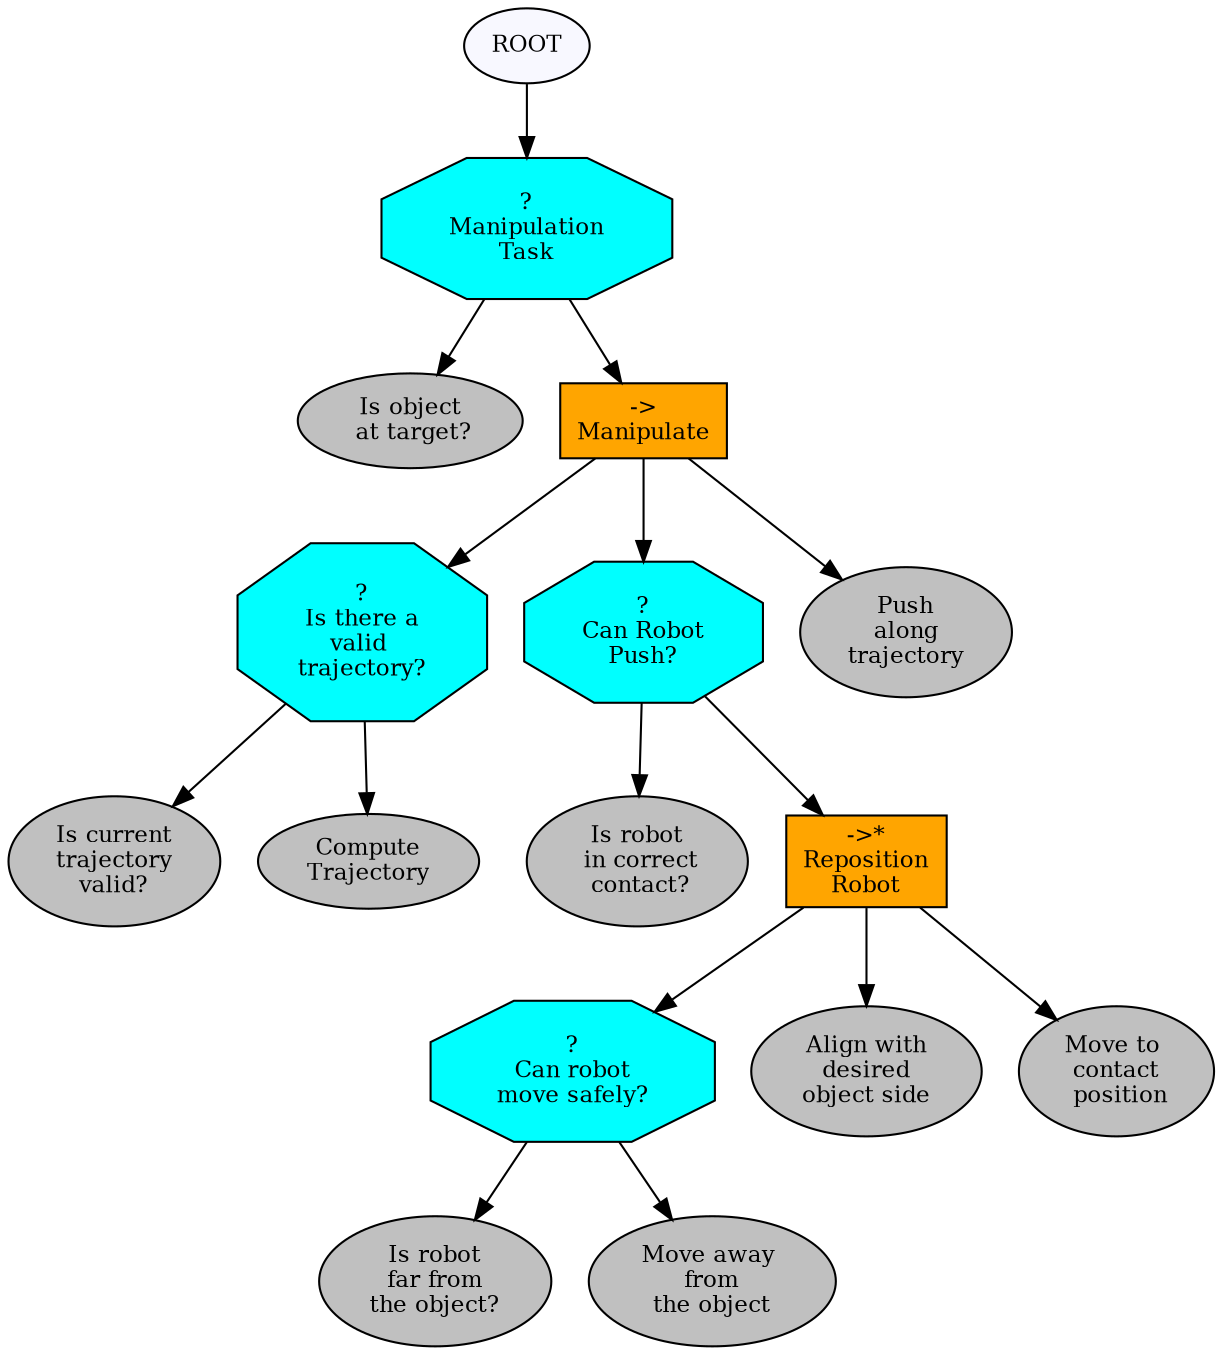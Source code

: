 digraph root {
graph [fontname="times-roman"];
node [fontname="times-roman"];
edge [fontname="times-roman"];
ROOT [fillcolor=ghostwhite, fontcolor=black, fontsize=11, shape=ellipse, style=filled];
"?\nManipulation\nTask" [fillcolor=cyan, fontcolor=black, fontsize=11, shape=octagon, style=filled];
ROOT -> "?\nManipulation\nTask";
"Is object\n at target?" [fillcolor=gray, fontcolor=black, fontsize=11, shape=ellipse, style=filled];
"?\nManipulation\nTask" -> "Is object\n at target?";
"->\nManipulate" [fillcolor=orange, fontcolor=black, fontsize=11, shape=box, style=filled];
"?\nManipulation\nTask" -> "->\nManipulate";
"?\nIs there a\nvalid \ntrajectory?" [fillcolor=cyan, fontcolor=black, fontsize=11, shape=octagon, style=filled];
"->\nManipulate" -> "?\nIs there a\nvalid \ntrajectory?";
"Is current\ntrajectory\nvalid?" [fillcolor=gray, fontcolor=black, fontsize=11, shape=ellipse, style=filled];
"?\nIs there a\nvalid \ntrajectory?" -> "Is current\ntrajectory\nvalid?";
"Compute\nTrajectory" [fillcolor=gray, fontcolor=black, fontsize=11, shape=ellipse, style=filled];
"?\nIs there a\nvalid \ntrajectory?" -> "Compute\nTrajectory";
"?\nCan Robot\nPush?" [fillcolor=cyan, fontcolor=black, fontsize=11, shape=octagon, style=filled];
"->\nManipulate" -> "?\nCan Robot\nPush?";
"Is robot\n in correct\n contact?" [fillcolor=gray, fontcolor=black, fontsize=11, shape=ellipse, style=filled];
"?\nCan Robot\nPush?" -> "Is robot\n in correct\n contact?";
"->*\nReposition\nRobot" [fillcolor=orange, fontcolor=black, fontsize=11, shape=box, style=filled];
"?\nCan Robot\nPush?" -> "->*\nReposition\nRobot";
"?\nCan robot\nmove safely?" [fillcolor=cyan, fontcolor=black, fontsize=11, shape=octagon, style=filled];
"->*\nReposition\nRobot" -> "?\nCan robot\nmove safely?";
"Is robot\nfar from\nthe object?" [fillcolor=gray, fontcolor=black, fontsize=11, shape=ellipse, style=filled];
"?\nCan robot\nmove safely?" -> "Is robot\nfar from\nthe object?";
"Move away \nfrom\nthe object" [fillcolor=gray, fontcolor=black, fontsize=11, shape=ellipse, style=filled];
"?\nCan robot\nmove safely?" -> "Move away \nfrom\nthe object";
"Align with\n desired \nobject side" [fillcolor=gray, fontcolor=black, fontsize=11, shape=ellipse, style=filled];
"->*\nReposition\nRobot" -> "Align with\n desired \nobject side";
"Move to \ncontact\n position" [fillcolor=gray, fontcolor=black, fontsize=11, shape=ellipse, style=filled];
"->*\nReposition\nRobot" -> "Move to \ncontact\n position";
"Push\nalong\ntrajectory" [fillcolor=gray, fontcolor=black, fontsize=11, shape=ellipse, style=filled];
"->\nManipulate" -> "Push\nalong\ntrajectory";
}
